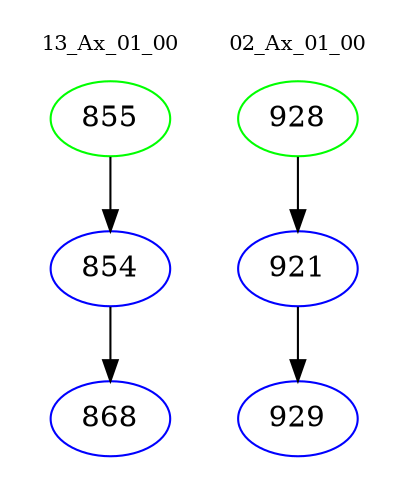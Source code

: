 digraph{
subgraph cluster_0 {
color = white
label = "13_Ax_01_00";
fontsize=10;
T0_855 [label="855", color="green"]
T0_855 -> T0_854 [color="black"]
T0_854 [label="854", color="blue"]
T0_854 -> T0_868 [color="black"]
T0_868 [label="868", color="blue"]
}
subgraph cluster_1 {
color = white
label = "02_Ax_01_00";
fontsize=10;
T1_928 [label="928", color="green"]
T1_928 -> T1_921 [color="black"]
T1_921 [label="921", color="blue"]
T1_921 -> T1_929 [color="black"]
T1_929 [label="929", color="blue"]
}
}
